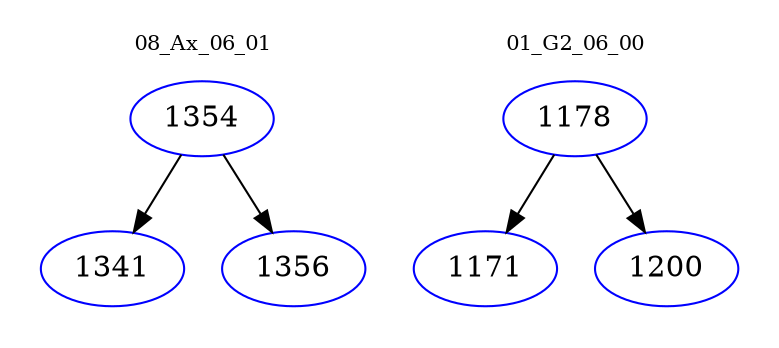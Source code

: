 digraph{
subgraph cluster_0 {
color = white
label = "08_Ax_06_01";
fontsize=10;
T0_1354 [label="1354", color="blue"]
T0_1354 -> T0_1341 [color="black"]
T0_1341 [label="1341", color="blue"]
T0_1354 -> T0_1356 [color="black"]
T0_1356 [label="1356", color="blue"]
}
subgraph cluster_1 {
color = white
label = "01_G2_06_00";
fontsize=10;
T1_1178 [label="1178", color="blue"]
T1_1178 -> T1_1171 [color="black"]
T1_1171 [label="1171", color="blue"]
T1_1178 -> T1_1200 [color="black"]
T1_1200 [label="1200", color="blue"]
}
}
